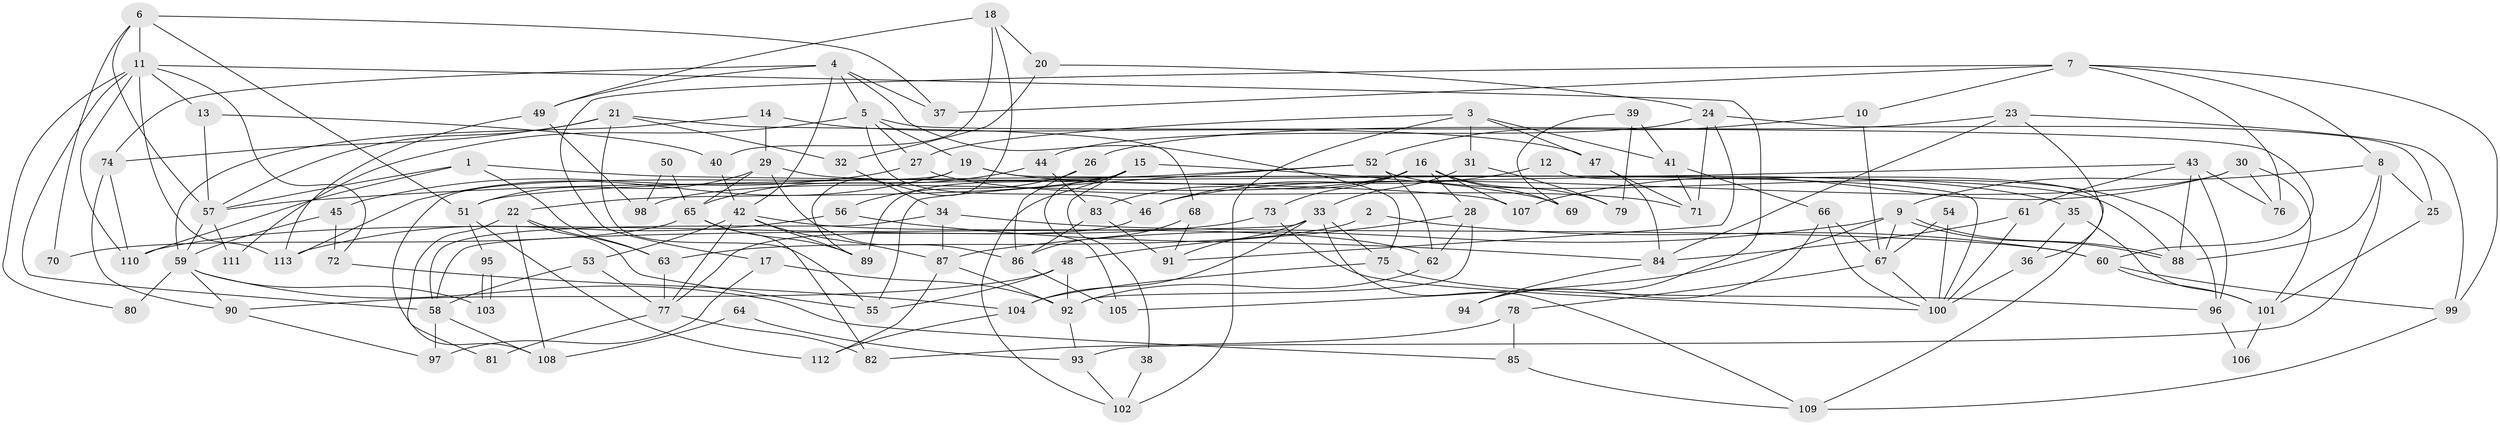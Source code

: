 // coarse degree distribution, {6: 0.1527777777777778, 2: 0.05555555555555555, 7: 0.16666666666666666, 8: 0.05555555555555555, 11: 0.013888888888888888, 4: 0.1527777777777778, 3: 0.25, 5: 0.1388888888888889, 9: 0.013888888888888888}
// Generated by graph-tools (version 1.1) at 2025/52/02/27/25 19:52:06]
// undirected, 113 vertices, 226 edges
graph export_dot {
graph [start="1"]
  node [color=gray90,style=filled];
  1;
  2;
  3;
  4;
  5;
  6;
  7;
  8;
  9;
  10;
  11;
  12;
  13;
  14;
  15;
  16;
  17;
  18;
  19;
  20;
  21;
  22;
  23;
  24;
  25;
  26;
  27;
  28;
  29;
  30;
  31;
  32;
  33;
  34;
  35;
  36;
  37;
  38;
  39;
  40;
  41;
  42;
  43;
  44;
  45;
  46;
  47;
  48;
  49;
  50;
  51;
  52;
  53;
  54;
  55;
  56;
  57;
  58;
  59;
  60;
  61;
  62;
  63;
  64;
  65;
  66;
  67;
  68;
  69;
  70;
  71;
  72;
  73;
  74;
  75;
  76;
  77;
  78;
  79;
  80;
  81;
  82;
  83;
  84;
  85;
  86;
  87;
  88;
  89;
  90;
  91;
  92;
  93;
  94;
  95;
  96;
  97;
  98;
  99;
  100;
  101;
  102;
  103;
  104;
  105;
  106;
  107;
  108;
  109;
  110;
  111;
  112;
  113;
  1 -- 107;
  1 -- 110;
  1 -- 57;
  1 -- 63;
  2 -- 63;
  2 -- 60;
  3 -- 47;
  3 -- 41;
  3 -- 27;
  3 -- 31;
  3 -- 102;
  4 -- 42;
  4 -- 5;
  4 -- 37;
  4 -- 49;
  4 -- 74;
  4 -- 75;
  5 -- 60;
  5 -- 19;
  5 -- 27;
  5 -- 46;
  5 -- 111;
  6 -- 57;
  6 -- 37;
  6 -- 11;
  6 -- 51;
  6 -- 70;
  7 -- 17;
  7 -- 99;
  7 -- 8;
  7 -- 10;
  7 -- 37;
  7 -- 76;
  8 -- 9;
  8 -- 25;
  8 -- 88;
  8 -- 93;
  9 -- 88;
  9 -- 88;
  9 -- 105;
  9 -- 67;
  9 -- 87;
  10 -- 67;
  10 -- 52;
  11 -- 13;
  11 -- 58;
  11 -- 72;
  11 -- 80;
  11 -- 94;
  11 -- 110;
  11 -- 113;
  12 -- 109;
  12 -- 46;
  13 -- 57;
  13 -- 40;
  14 -- 29;
  14 -- 59;
  14 -- 47;
  15 -- 102;
  15 -- 22;
  15 -- 38;
  15 -- 69;
  15 -- 89;
  15 -- 105;
  16 -- 83;
  16 -- 28;
  16 -- 69;
  16 -- 73;
  16 -- 79;
  16 -- 98;
  16 -- 107;
  17 -- 97;
  17 -- 92;
  18 -- 49;
  18 -- 89;
  18 -- 20;
  18 -- 40;
  19 -- 100;
  19 -- 113;
  19 -- 35;
  19 -- 108;
  20 -- 24;
  20 -- 32;
  21 -- 55;
  21 -- 32;
  21 -- 57;
  21 -- 68;
  21 -- 74;
  22 -- 55;
  22 -- 108;
  22 -- 63;
  22 -- 81;
  23 -- 84;
  23 -- 36;
  23 -- 26;
  23 -- 99;
  24 -- 71;
  24 -- 91;
  24 -- 25;
  24 -- 44;
  25 -- 101;
  26 -- 86;
  26 -- 56;
  27 -- 45;
  27 -- 71;
  28 -- 62;
  28 -- 92;
  28 -- 48;
  29 -- 88;
  29 -- 51;
  29 -- 65;
  29 -- 86;
  30 -- 76;
  30 -- 46;
  30 -- 101;
  30 -- 107;
  31 -- 33;
  31 -- 79;
  32 -- 34;
  33 -- 104;
  33 -- 58;
  33 -- 75;
  33 -- 91;
  33 -- 109;
  34 -- 87;
  34 -- 60;
  34 -- 58;
  35 -- 101;
  35 -- 36;
  36 -- 100;
  38 -- 102;
  39 -- 69;
  39 -- 79;
  39 -- 41;
  40 -- 42;
  41 -- 66;
  41 -- 71;
  42 -- 77;
  42 -- 87;
  42 -- 53;
  42 -- 62;
  42 -- 89;
  43 -- 96;
  43 -- 88;
  43 -- 51;
  43 -- 61;
  43 -- 76;
  44 -- 65;
  44 -- 83;
  45 -- 72;
  45 -- 59;
  46 -- 77;
  47 -- 71;
  47 -- 84;
  48 -- 90;
  48 -- 55;
  48 -- 92;
  49 -- 113;
  49 -- 98;
  50 -- 65;
  50 -- 98;
  51 -- 95;
  51 -- 112;
  52 -- 57;
  52 -- 55;
  52 -- 62;
  52 -- 96;
  53 -- 58;
  53 -- 77;
  54 -- 67;
  54 -- 100;
  56 -- 84;
  56 -- 113;
  57 -- 59;
  57 -- 111;
  58 -- 97;
  58 -- 108;
  59 -- 80;
  59 -- 85;
  59 -- 90;
  59 -- 103;
  60 -- 101;
  60 -- 99;
  61 -- 84;
  61 -- 100;
  62 -- 92;
  63 -- 77;
  64 -- 93;
  64 -- 108;
  65 -- 89;
  65 -- 70;
  65 -- 82;
  66 -- 67;
  66 -- 100;
  66 -- 94;
  67 -- 100;
  67 -- 78;
  68 -- 91;
  68 -- 86;
  72 -- 104;
  73 -- 110;
  73 -- 100;
  74 -- 90;
  74 -- 110;
  75 -- 96;
  75 -- 104;
  77 -- 81;
  77 -- 82;
  78 -- 82;
  78 -- 85;
  83 -- 86;
  83 -- 91;
  84 -- 94;
  85 -- 109;
  86 -- 105;
  87 -- 92;
  87 -- 112;
  90 -- 97;
  92 -- 93;
  93 -- 102;
  95 -- 103;
  95 -- 103;
  96 -- 106;
  99 -- 109;
  101 -- 106;
  104 -- 112;
}
